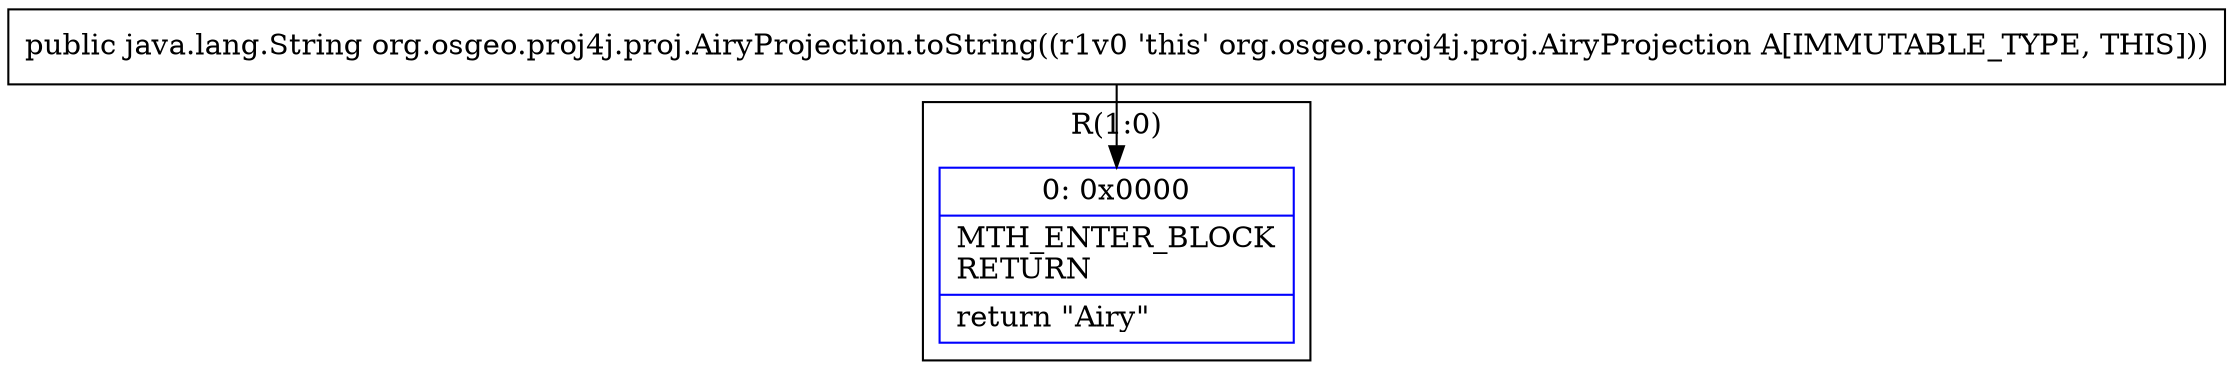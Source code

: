 digraph "CFG fororg.osgeo.proj4j.proj.AiryProjection.toString()Ljava\/lang\/String;" {
subgraph cluster_Region_340372350 {
label = "R(1:0)";
node [shape=record,color=blue];
Node_0 [shape=record,label="{0\:\ 0x0000|MTH_ENTER_BLOCK\lRETURN\l|return \"Airy\"\l}"];
}
MethodNode[shape=record,label="{public java.lang.String org.osgeo.proj4j.proj.AiryProjection.toString((r1v0 'this' org.osgeo.proj4j.proj.AiryProjection A[IMMUTABLE_TYPE, THIS])) }"];
MethodNode -> Node_0;
}

